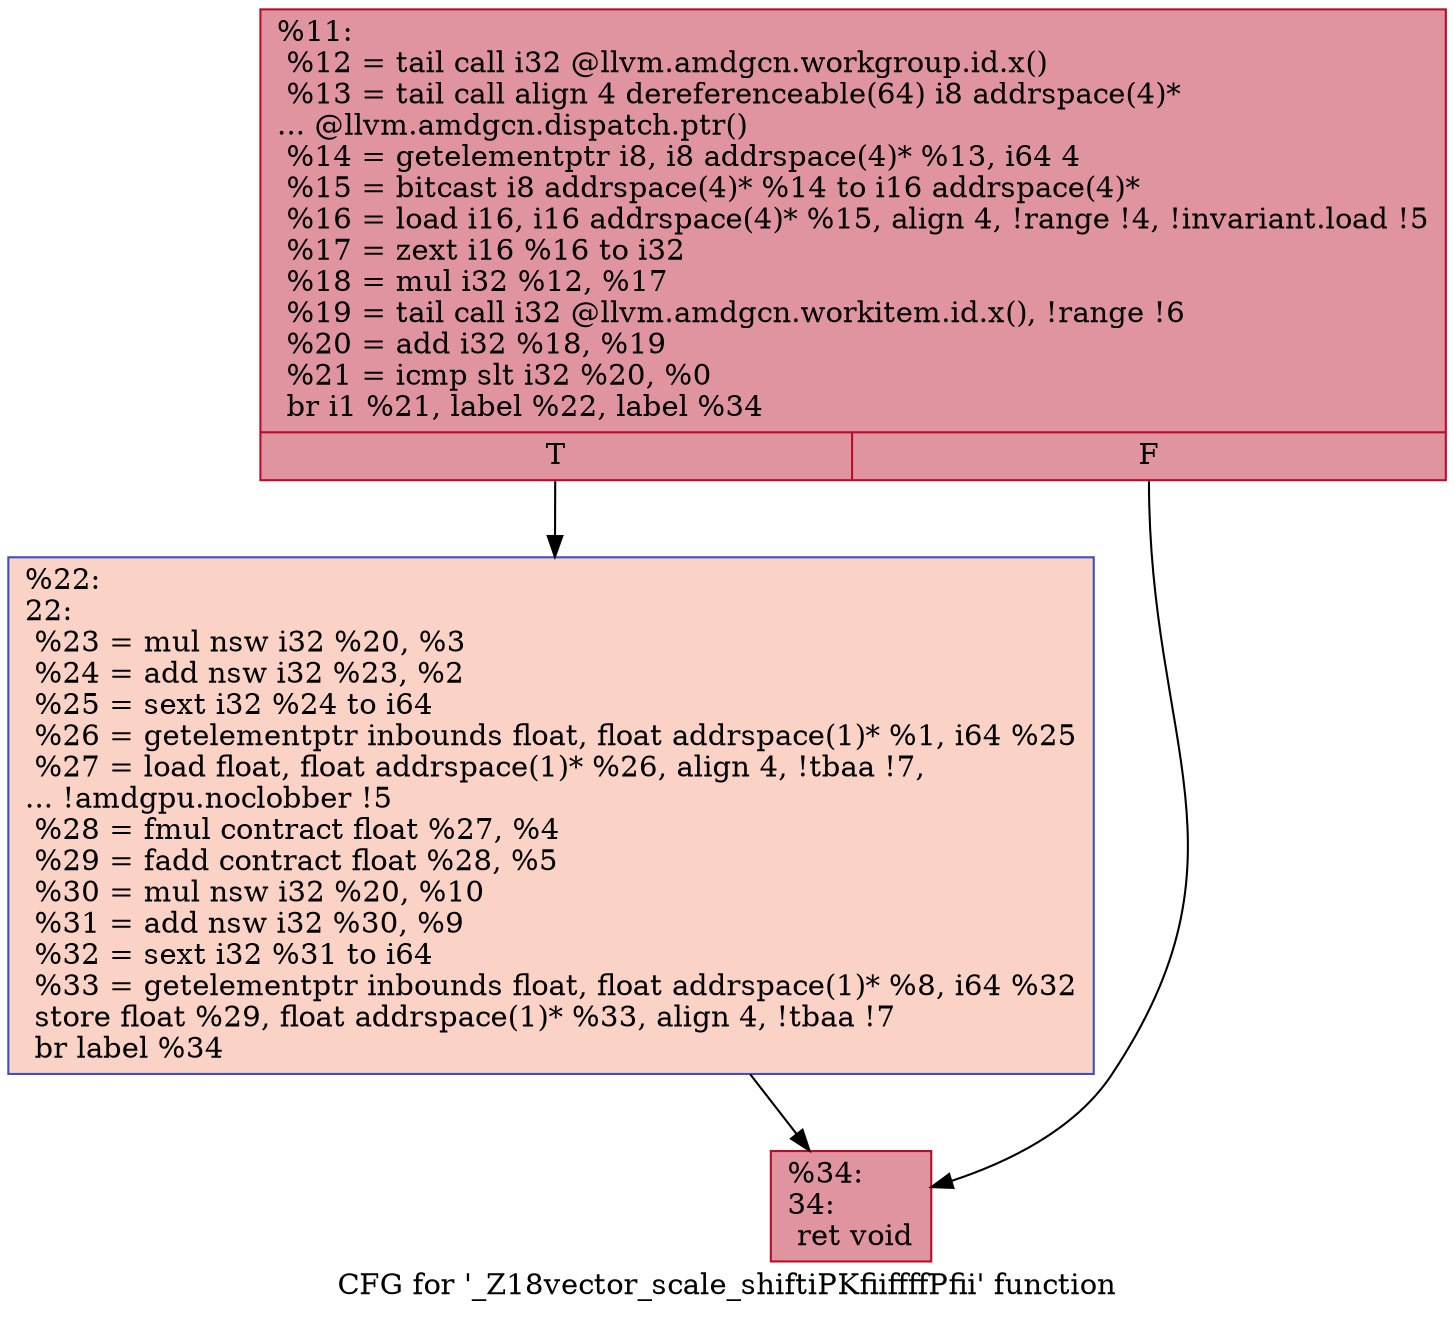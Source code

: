 digraph "CFG for '_Z18vector_scale_shiftiPKfiiffffPfii' function" {
	label="CFG for '_Z18vector_scale_shiftiPKfiiffffPfii' function";

	Node0x5a25710 [shape=record,color="#b70d28ff", style=filled, fillcolor="#b70d2870",label="{%11:\l  %12 = tail call i32 @llvm.amdgcn.workgroup.id.x()\l  %13 = tail call align 4 dereferenceable(64) i8 addrspace(4)*\l... @llvm.amdgcn.dispatch.ptr()\l  %14 = getelementptr i8, i8 addrspace(4)* %13, i64 4\l  %15 = bitcast i8 addrspace(4)* %14 to i16 addrspace(4)*\l  %16 = load i16, i16 addrspace(4)* %15, align 4, !range !4, !invariant.load !5\l  %17 = zext i16 %16 to i32\l  %18 = mul i32 %12, %17\l  %19 = tail call i32 @llvm.amdgcn.workitem.id.x(), !range !6\l  %20 = add i32 %18, %19\l  %21 = icmp slt i32 %20, %0\l  br i1 %21, label %22, label %34\l|{<s0>T|<s1>F}}"];
	Node0x5a25710:s0 -> Node0x5a28220;
	Node0x5a25710:s1 -> Node0x5a282b0;
	Node0x5a28220 [shape=record,color="#3d50c3ff", style=filled, fillcolor="#f59c7d70",label="{%22:\l22:                                               \l  %23 = mul nsw i32 %20, %3\l  %24 = add nsw i32 %23, %2\l  %25 = sext i32 %24 to i64\l  %26 = getelementptr inbounds float, float addrspace(1)* %1, i64 %25\l  %27 = load float, float addrspace(1)* %26, align 4, !tbaa !7,\l... !amdgpu.noclobber !5\l  %28 = fmul contract float %27, %4\l  %29 = fadd contract float %28, %5\l  %30 = mul nsw i32 %20, %10\l  %31 = add nsw i32 %30, %9\l  %32 = sext i32 %31 to i64\l  %33 = getelementptr inbounds float, float addrspace(1)* %8, i64 %32\l  store float %29, float addrspace(1)* %33, align 4, !tbaa !7\l  br label %34\l}"];
	Node0x5a28220 -> Node0x5a282b0;
	Node0x5a282b0 [shape=record,color="#b70d28ff", style=filled, fillcolor="#b70d2870",label="{%34:\l34:                                               \l  ret void\l}"];
}
